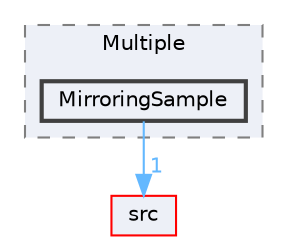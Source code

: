 digraph "/home/runner/work/FastLED/FastLED/examples/Multiple/MirroringSample"
{
 // LATEX_PDF_SIZE
  bgcolor="transparent";
  edge [fontname=Helvetica,fontsize=10,labelfontname=Helvetica,labelfontsize=10];
  node [fontname=Helvetica,fontsize=10,shape=box,height=0.2,width=0.4];
  compound=true
  subgraph clusterdir_b0ccd010afae1b6736eeed36b0121387 {
    graph [ bgcolor="#edf0f7", pencolor="grey50", label="Multiple", fontname=Helvetica,fontsize=10 style="filled,dashed", URL="dir_b0ccd010afae1b6736eeed36b0121387.html",tooltip=""]
  dir_8e64be4dbaf038a5f091fdc7f11f12e5 [label="MirroringSample", fillcolor="#edf0f7", color="grey25", style="filled,bold", URL="dir_8e64be4dbaf038a5f091fdc7f11f12e5.html",tooltip=""];
  }
  dir_68267d1309a1af8e8297ef4c3efbcdba [label="src", fillcolor="#edf0f7", color="red", style="filled", URL="dir_68267d1309a1af8e8297ef4c3efbcdba.html",tooltip=""];
  dir_8e64be4dbaf038a5f091fdc7f11f12e5->dir_68267d1309a1af8e8297ef4c3efbcdba [headlabel="1", labeldistance=1.5 headhref="dir_000048_000073.html" href="dir_000048_000073.html" color="steelblue1" fontcolor="steelblue1"];
}

